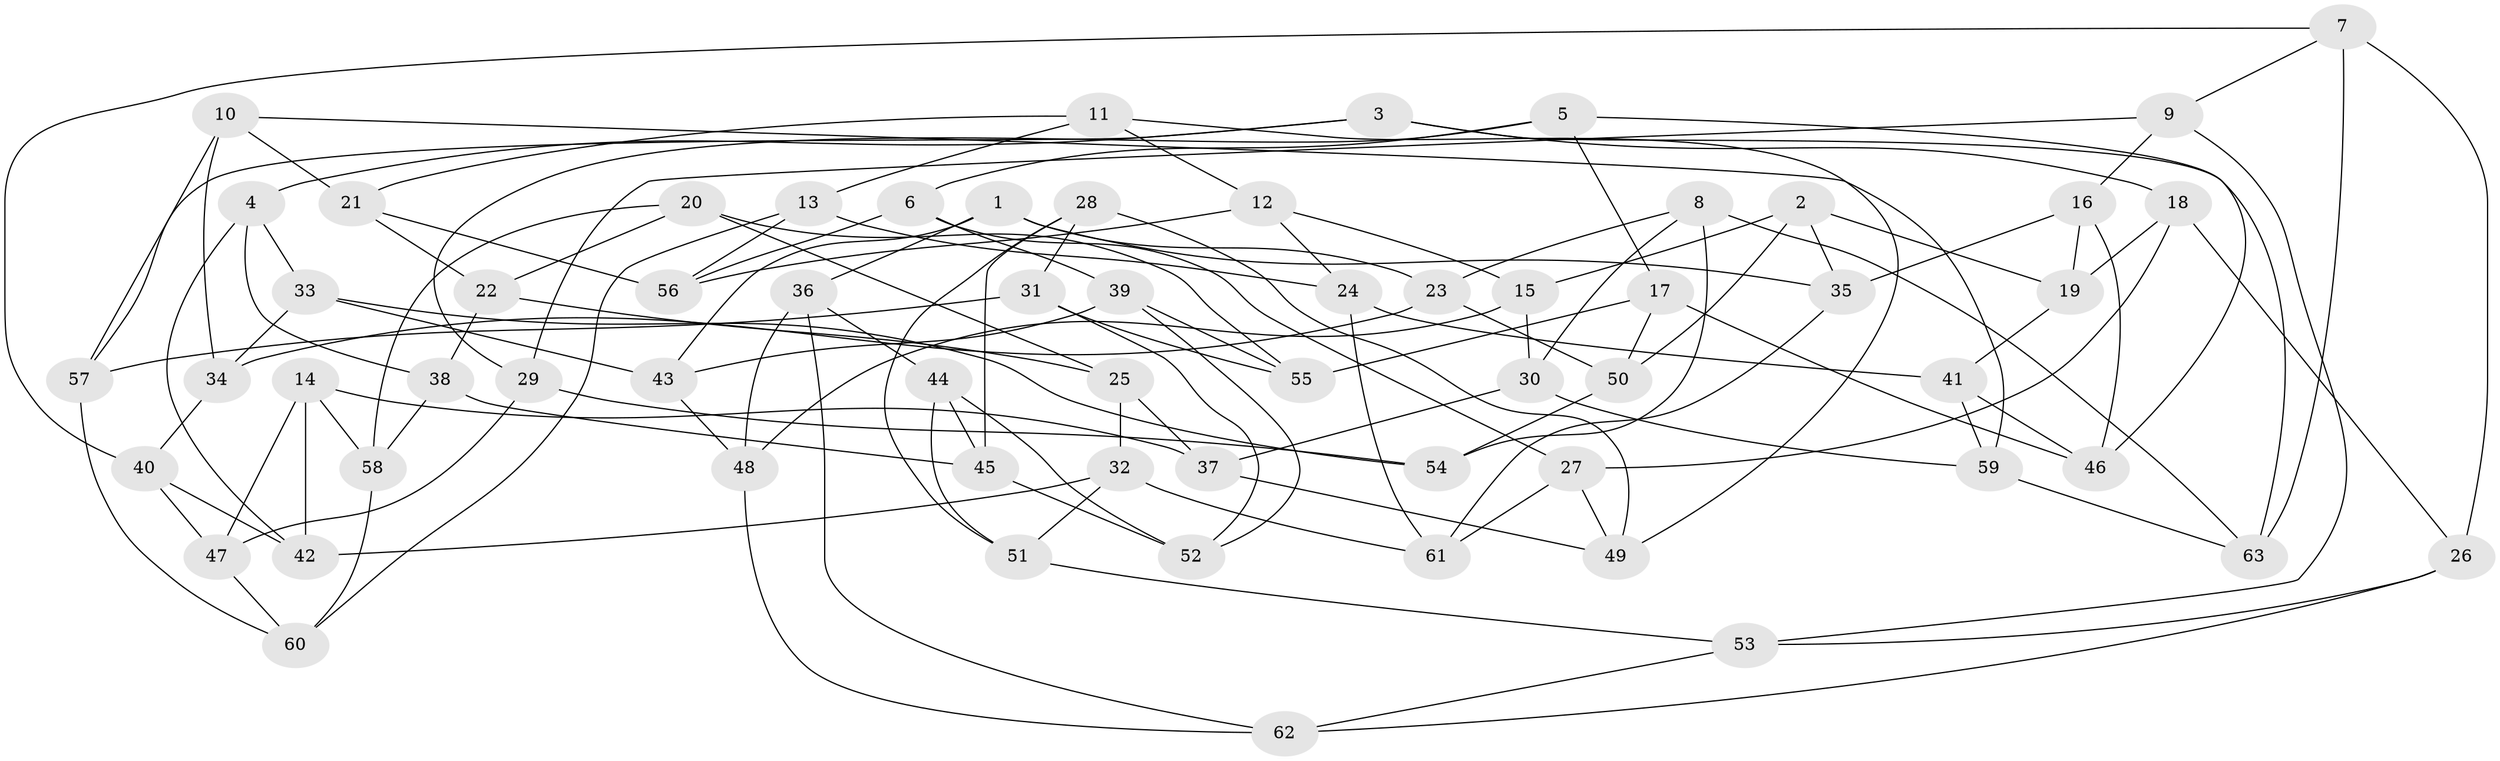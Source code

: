 // Generated by graph-tools (version 1.1) at 2025/16/03/09/25 04:16:39]
// undirected, 63 vertices, 126 edges
graph export_dot {
graph [start="1"]
  node [color=gray90,style=filled];
  1;
  2;
  3;
  4;
  5;
  6;
  7;
  8;
  9;
  10;
  11;
  12;
  13;
  14;
  15;
  16;
  17;
  18;
  19;
  20;
  21;
  22;
  23;
  24;
  25;
  26;
  27;
  28;
  29;
  30;
  31;
  32;
  33;
  34;
  35;
  36;
  37;
  38;
  39;
  40;
  41;
  42;
  43;
  44;
  45;
  46;
  47;
  48;
  49;
  50;
  51;
  52;
  53;
  54;
  55;
  56;
  57;
  58;
  59;
  60;
  61;
  62;
  63;
  1 -- 35;
  1 -- 36;
  1 -- 43;
  1 -- 23;
  2 -- 19;
  2 -- 50;
  2 -- 15;
  2 -- 35;
  3 -- 4;
  3 -- 57;
  3 -- 63;
  3 -- 18;
  4 -- 33;
  4 -- 38;
  4 -- 42;
  5 -- 29;
  5 -- 46;
  5 -- 17;
  5 -- 6;
  6 -- 56;
  6 -- 27;
  6 -- 39;
  7 -- 9;
  7 -- 26;
  7 -- 40;
  7 -- 63;
  8 -- 30;
  8 -- 63;
  8 -- 23;
  8 -- 54;
  9 -- 16;
  9 -- 53;
  9 -- 29;
  10 -- 59;
  10 -- 57;
  10 -- 21;
  10 -- 34;
  11 -- 13;
  11 -- 12;
  11 -- 21;
  11 -- 49;
  12 -- 24;
  12 -- 56;
  12 -- 15;
  13 -- 24;
  13 -- 60;
  13 -- 56;
  14 -- 42;
  14 -- 37;
  14 -- 58;
  14 -- 47;
  15 -- 30;
  15 -- 48;
  16 -- 35;
  16 -- 19;
  16 -- 46;
  17 -- 55;
  17 -- 46;
  17 -- 50;
  18 -- 27;
  18 -- 19;
  18 -- 26;
  19 -- 41;
  20 -- 22;
  20 -- 55;
  20 -- 58;
  20 -- 25;
  21 -- 56;
  21 -- 22;
  22 -- 38;
  22 -- 25;
  23 -- 50;
  23 -- 34;
  24 -- 41;
  24 -- 61;
  25 -- 32;
  25 -- 37;
  26 -- 53;
  26 -- 62;
  27 -- 49;
  27 -- 61;
  28 -- 31;
  28 -- 45;
  28 -- 49;
  28 -- 51;
  29 -- 47;
  29 -- 54;
  30 -- 59;
  30 -- 37;
  31 -- 55;
  31 -- 52;
  31 -- 57;
  32 -- 61;
  32 -- 51;
  32 -- 42;
  33 -- 43;
  33 -- 54;
  33 -- 34;
  34 -- 40;
  35 -- 61;
  36 -- 62;
  36 -- 44;
  36 -- 48;
  37 -- 49;
  38 -- 45;
  38 -- 58;
  39 -- 52;
  39 -- 55;
  39 -- 43;
  40 -- 42;
  40 -- 47;
  41 -- 46;
  41 -- 59;
  43 -- 48;
  44 -- 45;
  44 -- 52;
  44 -- 51;
  45 -- 52;
  47 -- 60;
  48 -- 62;
  50 -- 54;
  51 -- 53;
  53 -- 62;
  57 -- 60;
  58 -- 60;
  59 -- 63;
}
